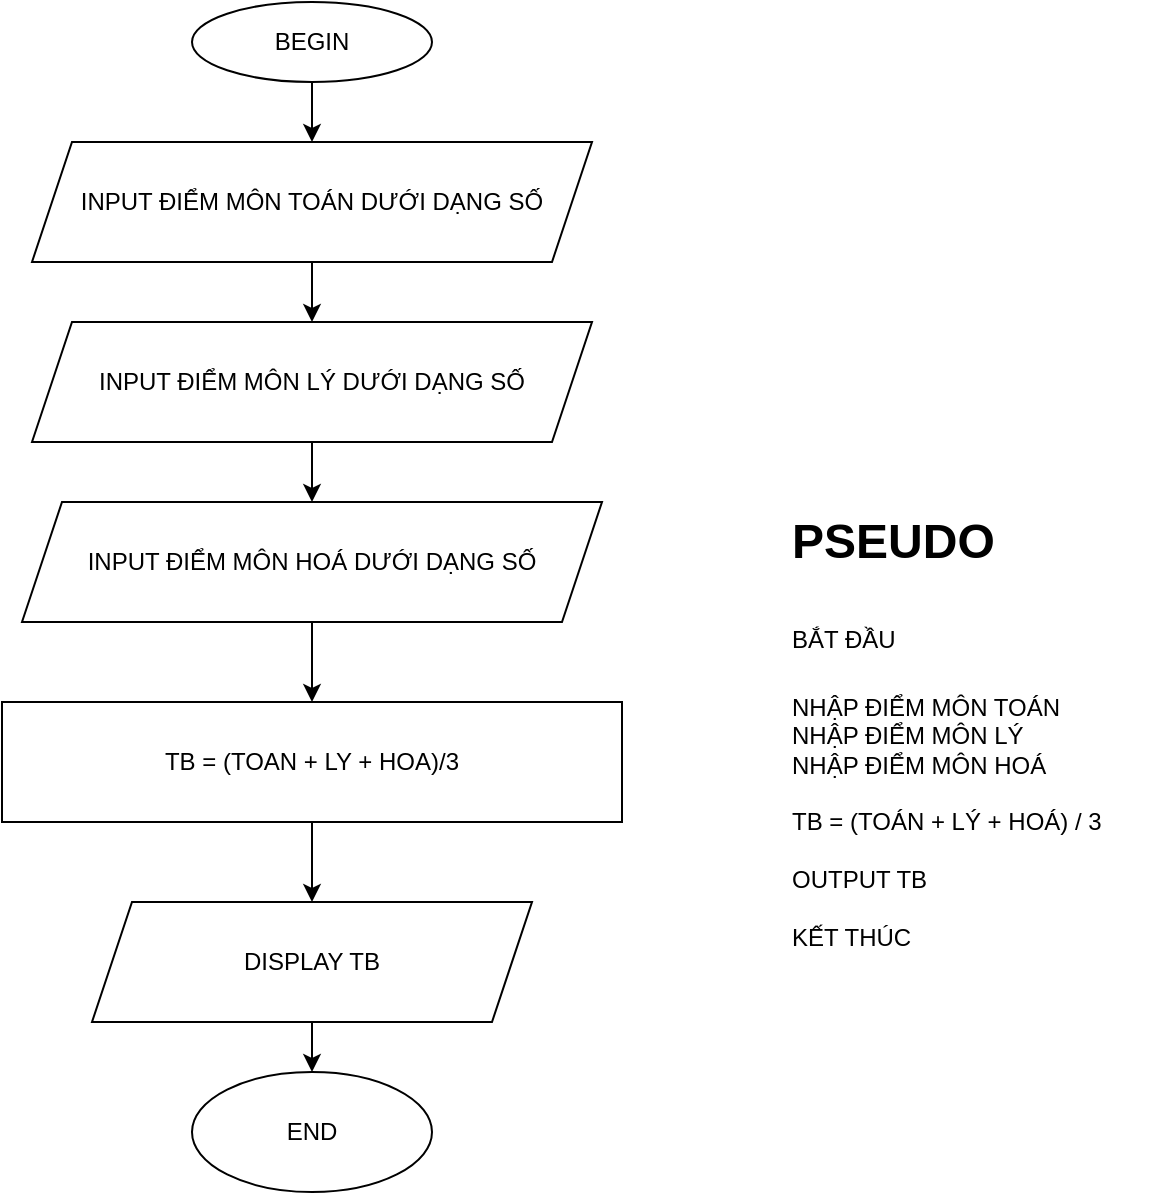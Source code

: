 <mxfile version="16.6.4" type="device"><diagram id="S-2HhAd21ahrUQssPk-W" name="Page-1"><mxGraphModel dx="983" dy="611" grid="1" gridSize="10" guides="1" tooltips="1" connect="1" arrows="1" fold="1" page="1" pageScale="1" pageWidth="827" pageHeight="1169" math="0" shadow="0"><root><mxCell id="0"/><mxCell id="1" parent="0"/><mxCell id="5akUNwbYt63YA838LgIM-3" value="" style="edgeStyle=orthogonalEdgeStyle;rounded=0;orthogonalLoop=1;jettySize=auto;html=1;" edge="1" parent="1" source="5akUNwbYt63YA838LgIM-1" target="5akUNwbYt63YA838LgIM-2"><mxGeometry relative="1" as="geometry"/></mxCell><mxCell id="5akUNwbYt63YA838LgIM-1" value="BEGIN" style="ellipse;whiteSpace=wrap;html=1;" vertex="1" parent="1"><mxGeometry x="225" y="70" width="120" height="40" as="geometry"/></mxCell><mxCell id="5akUNwbYt63YA838LgIM-5" value="" style="edgeStyle=orthogonalEdgeStyle;rounded=0;orthogonalLoop=1;jettySize=auto;html=1;" edge="1" parent="1" source="5akUNwbYt63YA838LgIM-2" target="5akUNwbYt63YA838LgIM-4"><mxGeometry relative="1" as="geometry"/></mxCell><mxCell id="5akUNwbYt63YA838LgIM-2" value="INPUT ĐIỂM MÔN TOÁN DƯỚI DẠNG SỐ" style="shape=parallelogram;perimeter=parallelogramPerimeter;whiteSpace=wrap;html=1;fixedSize=1;" vertex="1" parent="1"><mxGeometry x="145" y="140" width="280" height="60" as="geometry"/></mxCell><mxCell id="5akUNwbYt63YA838LgIM-7" value="" style="edgeStyle=orthogonalEdgeStyle;rounded=0;orthogonalLoop=1;jettySize=auto;html=1;" edge="1" parent="1" source="5akUNwbYt63YA838LgIM-4" target="5akUNwbYt63YA838LgIM-6"><mxGeometry relative="1" as="geometry"/></mxCell><mxCell id="5akUNwbYt63YA838LgIM-4" value="&lt;span&gt;INPUT ĐIỂM MÔN LÝ DƯỚI DẠNG SỐ&lt;/span&gt;" style="shape=parallelogram;perimeter=parallelogramPerimeter;whiteSpace=wrap;html=1;fixedSize=1;" vertex="1" parent="1"><mxGeometry x="145" y="230" width="280" height="60" as="geometry"/></mxCell><mxCell id="5akUNwbYt63YA838LgIM-9" value="" style="edgeStyle=orthogonalEdgeStyle;rounded=0;orthogonalLoop=1;jettySize=auto;html=1;" edge="1" parent="1" source="5akUNwbYt63YA838LgIM-6" target="5akUNwbYt63YA838LgIM-8"><mxGeometry relative="1" as="geometry"/></mxCell><mxCell id="5akUNwbYt63YA838LgIM-6" value="&lt;span&gt;INPUT ĐIỂM MÔN HOÁ DƯỚI DẠNG SỐ&lt;/span&gt;" style="shape=parallelogram;perimeter=parallelogramPerimeter;whiteSpace=wrap;html=1;fixedSize=1;" vertex="1" parent="1"><mxGeometry x="140" y="320" width="290" height="60" as="geometry"/></mxCell><mxCell id="5akUNwbYt63YA838LgIM-11" value="" style="edgeStyle=orthogonalEdgeStyle;rounded=0;orthogonalLoop=1;jettySize=auto;html=1;" edge="1" parent="1" source="5akUNwbYt63YA838LgIM-8" target="5akUNwbYt63YA838LgIM-10"><mxGeometry relative="1" as="geometry"/></mxCell><mxCell id="5akUNwbYt63YA838LgIM-8" value="TB = (TOAN + LY + HOA)/3" style="whiteSpace=wrap;html=1;" vertex="1" parent="1"><mxGeometry x="130" y="420" width="310" height="60" as="geometry"/></mxCell><mxCell id="5akUNwbYt63YA838LgIM-13" value="" style="edgeStyle=orthogonalEdgeStyle;rounded=0;orthogonalLoop=1;jettySize=auto;html=1;" edge="1" parent="1" source="5akUNwbYt63YA838LgIM-10" target="5akUNwbYt63YA838LgIM-12"><mxGeometry relative="1" as="geometry"/></mxCell><mxCell id="5akUNwbYt63YA838LgIM-10" value="DISPLAY TB" style="shape=parallelogram;perimeter=parallelogramPerimeter;whiteSpace=wrap;html=1;fixedSize=1;" vertex="1" parent="1"><mxGeometry x="175" y="520" width="220" height="60" as="geometry"/></mxCell><mxCell id="5akUNwbYt63YA838LgIM-12" value="END" style="ellipse;whiteSpace=wrap;html=1;" vertex="1" parent="1"><mxGeometry x="225" y="605" width="120" height="60" as="geometry"/></mxCell><mxCell id="5akUNwbYt63YA838LgIM-14" value="&lt;h1&gt;&lt;span&gt;PSEUDO&lt;/span&gt;&lt;/h1&gt;&lt;h1&gt;&lt;span style=&quot;font-size: 12px ; font-weight: normal&quot;&gt;BẮT ĐẦU&lt;/span&gt;&lt;br&gt;&lt;/h1&gt;&lt;div&gt;&lt;span style=&quot;font-size: 12px ; font-weight: normal&quot;&gt;NHẬP ĐIỂM MÔN TOÁN&lt;/span&gt;&lt;/div&gt;&lt;div&gt;&lt;span style=&quot;font-size: 12px ; font-weight: normal&quot;&gt;NHẬP ĐIỂM MÔN LÝ&lt;/span&gt;&lt;/div&gt;&lt;div&gt;&lt;span style=&quot;font-size: 12px ; font-weight: normal&quot;&gt;NHẬP ĐIỂM MÔN HOÁ&lt;/span&gt;&lt;/div&gt;&lt;div&gt;&lt;span style=&quot;font-size: 12px ; font-weight: normal&quot;&gt;&lt;br&gt;&lt;/span&gt;&lt;/div&gt;&lt;div&gt;&lt;span style=&quot;font-size: 12px ; font-weight: normal&quot;&gt;TB = (TOÁN + LÝ + HOÁ) / 3&lt;/span&gt;&lt;/div&gt;&lt;div&gt;&lt;span style=&quot;font-size: 12px ; font-weight: normal&quot;&gt;&lt;br&gt;&lt;/span&gt;&lt;/div&gt;&lt;div&gt;&lt;span style=&quot;font-size: 12px ; font-weight: normal&quot;&gt;OUTPUT TB&lt;/span&gt;&lt;/div&gt;&lt;div&gt;&lt;span style=&quot;font-size: 12px ; font-weight: normal&quot;&gt;&lt;br&gt;&lt;/span&gt;&lt;/div&gt;&lt;div&gt;&lt;span style=&quot;font-size: 12px ; font-weight: normal&quot;&gt;KẾT THÚC&lt;/span&gt;&lt;/div&gt;" style="text;html=1;strokeColor=none;fillColor=none;spacing=5;spacingTop=-20;whiteSpace=wrap;overflow=hidden;rounded=0;" vertex="1" parent="1"><mxGeometry x="520" y="320" width="190" height="280" as="geometry"/></mxCell></root></mxGraphModel></diagram></mxfile>